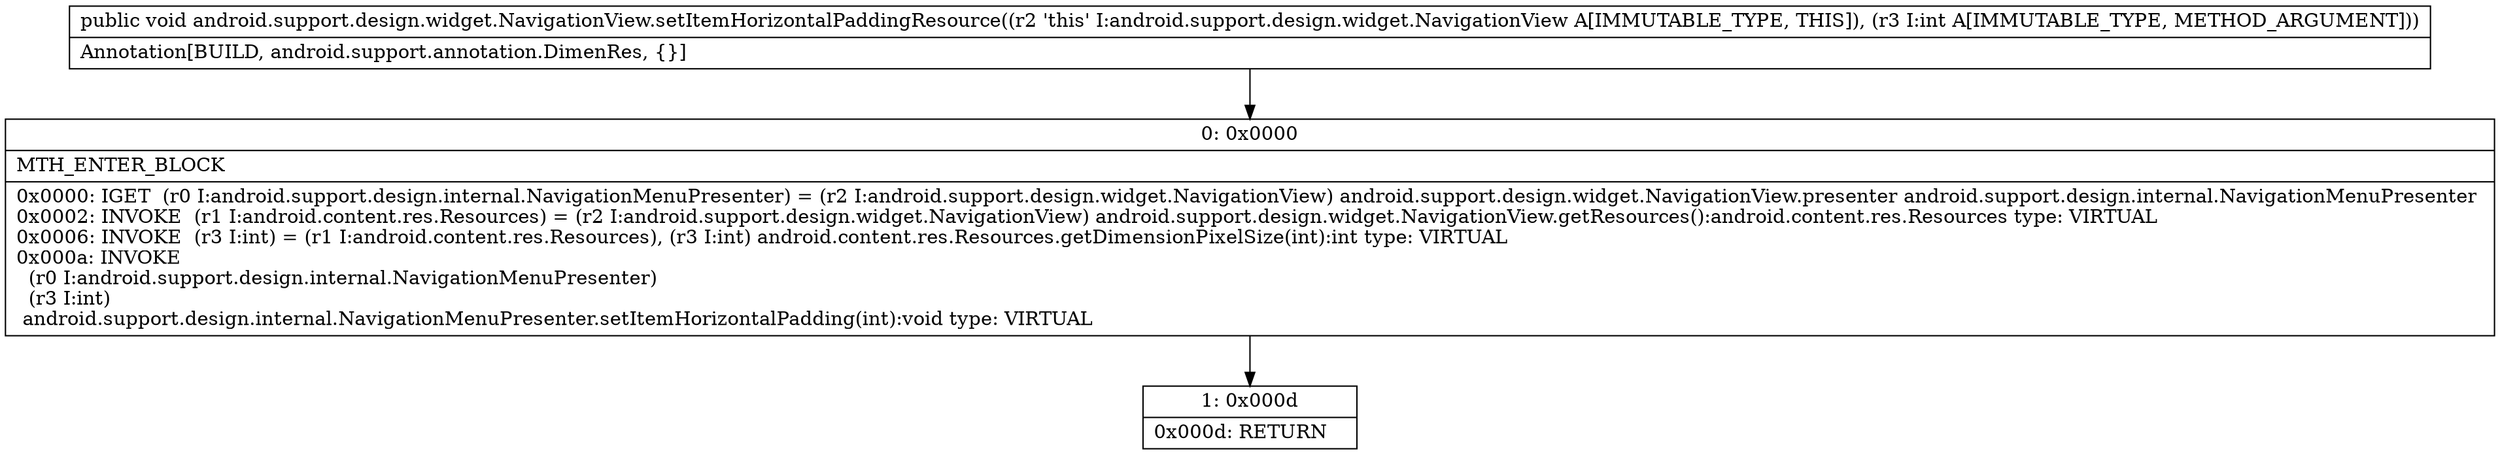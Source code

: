 digraph "CFG forandroid.support.design.widget.NavigationView.setItemHorizontalPaddingResource(I)V" {
Node_0 [shape=record,label="{0\:\ 0x0000|MTH_ENTER_BLOCK\l|0x0000: IGET  (r0 I:android.support.design.internal.NavigationMenuPresenter) = (r2 I:android.support.design.widget.NavigationView) android.support.design.widget.NavigationView.presenter android.support.design.internal.NavigationMenuPresenter \l0x0002: INVOKE  (r1 I:android.content.res.Resources) = (r2 I:android.support.design.widget.NavigationView) android.support.design.widget.NavigationView.getResources():android.content.res.Resources type: VIRTUAL \l0x0006: INVOKE  (r3 I:int) = (r1 I:android.content.res.Resources), (r3 I:int) android.content.res.Resources.getDimensionPixelSize(int):int type: VIRTUAL \l0x000a: INVOKE  \l  (r0 I:android.support.design.internal.NavigationMenuPresenter)\l  (r3 I:int)\l android.support.design.internal.NavigationMenuPresenter.setItemHorizontalPadding(int):void type: VIRTUAL \l}"];
Node_1 [shape=record,label="{1\:\ 0x000d|0x000d: RETURN   \l}"];
MethodNode[shape=record,label="{public void android.support.design.widget.NavigationView.setItemHorizontalPaddingResource((r2 'this' I:android.support.design.widget.NavigationView A[IMMUTABLE_TYPE, THIS]), (r3 I:int A[IMMUTABLE_TYPE, METHOD_ARGUMENT]))  | Annotation[BUILD, android.support.annotation.DimenRes, \{\}]\l}"];
MethodNode -> Node_0;
Node_0 -> Node_1;
}

